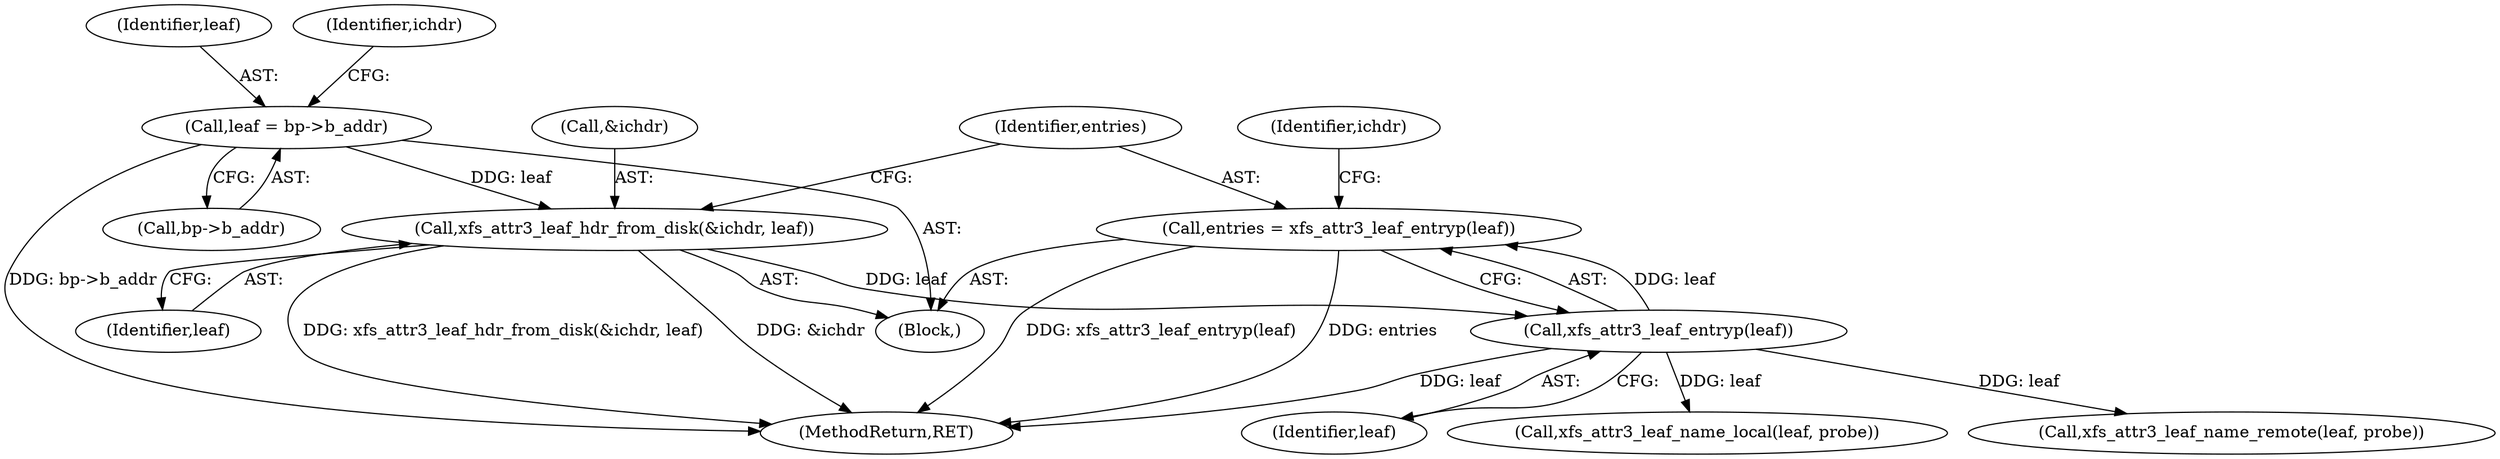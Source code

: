 digraph "0_linux_8275cdd0e7ac550dcce2b3ef6d2fb3b808c1ae59_6@pointer" {
"1000129" [label="(Call,entries = xfs_attr3_leaf_entryp(leaf))"];
"1000131" [label="(Call,xfs_attr3_leaf_entryp(leaf))"];
"1000125" [label="(Call,xfs_attr3_leaf_hdr_from_disk(&ichdr, leaf))"];
"1000120" [label="(Call,leaf = bp->b_addr)"];
"1000327" [label="(Call,xfs_attr3_leaf_name_local(leaf, probe))"];
"1000122" [label="(Call,bp->b_addr)"];
"1000375" [label="(Call,xfs_attr3_leaf_name_remote(leaf, probe))"];
"1000130" [label="(Identifier,entries)"];
"1000108" [label="(Block,)"];
"1000131" [label="(Call,xfs_attr3_leaf_entryp(leaf))"];
"1000126" [label="(Call,&ichdr)"];
"1000121" [label="(Identifier,leaf)"];
"1000129" [label="(Call,entries = xfs_attr3_leaf_entryp(leaf))"];
"1000136" [label="(Identifier,ichdr)"];
"1000128" [label="(Identifier,leaf)"];
"1000125" [label="(Call,xfs_attr3_leaf_hdr_from_disk(&ichdr, leaf))"];
"1000120" [label="(Call,leaf = bp->b_addr)"];
"1000456" [label="(MethodReturn,RET)"];
"1000127" [label="(Identifier,ichdr)"];
"1000132" [label="(Identifier,leaf)"];
"1000129" -> "1000108"  [label="AST: "];
"1000129" -> "1000131"  [label="CFG: "];
"1000130" -> "1000129"  [label="AST: "];
"1000131" -> "1000129"  [label="AST: "];
"1000136" -> "1000129"  [label="CFG: "];
"1000129" -> "1000456"  [label="DDG: entries"];
"1000129" -> "1000456"  [label="DDG: xfs_attr3_leaf_entryp(leaf)"];
"1000131" -> "1000129"  [label="DDG: leaf"];
"1000131" -> "1000132"  [label="CFG: "];
"1000132" -> "1000131"  [label="AST: "];
"1000131" -> "1000456"  [label="DDG: leaf"];
"1000125" -> "1000131"  [label="DDG: leaf"];
"1000131" -> "1000327"  [label="DDG: leaf"];
"1000131" -> "1000375"  [label="DDG: leaf"];
"1000125" -> "1000108"  [label="AST: "];
"1000125" -> "1000128"  [label="CFG: "];
"1000126" -> "1000125"  [label="AST: "];
"1000128" -> "1000125"  [label="AST: "];
"1000130" -> "1000125"  [label="CFG: "];
"1000125" -> "1000456"  [label="DDG: &ichdr"];
"1000125" -> "1000456"  [label="DDG: xfs_attr3_leaf_hdr_from_disk(&ichdr, leaf)"];
"1000120" -> "1000125"  [label="DDG: leaf"];
"1000120" -> "1000108"  [label="AST: "];
"1000120" -> "1000122"  [label="CFG: "];
"1000121" -> "1000120"  [label="AST: "];
"1000122" -> "1000120"  [label="AST: "];
"1000127" -> "1000120"  [label="CFG: "];
"1000120" -> "1000456"  [label="DDG: bp->b_addr"];
}
